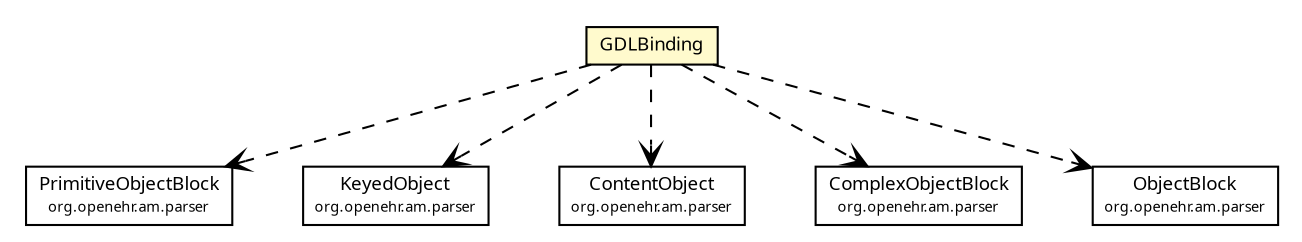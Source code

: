 #!/usr/local/bin/dot
#
# Class diagram 
# Generated by UMLGraph version R5_6 (http://www.umlgraph.org/)
#

digraph G {
	edge [fontname="Trebuchet MS",fontsize=10,labelfontname="Trebuchet MS",labelfontsize=10];
	node [fontname="Trebuchet MS",fontsize=10,shape=plaintext];
	nodesep=0.25;
	ranksep=0.5;
	// se.cambio.cds.gdl.parser.GDLBinding
	c197721 [label=<<table title="se.cambio.cds.gdl.parser.GDLBinding" border="0" cellborder="1" cellspacing="0" cellpadding="2" port="p" bgcolor="lemonChiffon" href="./GDLBinding.html">
		<tr><td><table border="0" cellspacing="0" cellpadding="1">
<tr><td align="center" balign="center"><font face="Trebuchet MS"> GDLBinding </font></td></tr>
		</table></td></tr>
		</table>>, URL="./GDLBinding.html", fontname="Trebuchet MS", fontcolor="black", fontsize=9.0];
	// se.cambio.cds.gdl.parser.GDLBinding DEPEND org.openehr.am.parser.PrimitiveObjectBlock
	c197721:p -> c198102:p [taillabel="", label="", headlabel="", fontname="Trebuchet MS", fontcolor="black", fontsize=10.0, color="black", arrowhead=open, style=dashed];
	// se.cambio.cds.gdl.parser.GDLBinding DEPEND org.openehr.am.parser.KeyedObject
	c197721:p -> c198104:p [taillabel="", label="", headlabel="", fontname="Trebuchet MS", fontcolor="black", fontsize=10.0, color="black", arrowhead=open, style=dashed];
	// se.cambio.cds.gdl.parser.GDLBinding DEPEND org.openehr.am.parser.ContentObject
	c197721:p -> c198106:p [taillabel="", label="", headlabel="", fontname="Trebuchet MS", fontcolor="black", fontsize=10.0, color="black", arrowhead=open, style=dashed];
	// se.cambio.cds.gdl.parser.GDLBinding DEPEND org.openehr.am.parser.ComplexObjectBlock
	c197721:p -> c198107:p [taillabel="", label="", headlabel="", fontname="Trebuchet MS", fontcolor="black", fontsize=10.0, color="black", arrowhead=open, style=dashed];
	// se.cambio.cds.gdl.parser.GDLBinding DEPEND org.openehr.am.parser.ObjectBlock
	c197721:p -> c198108:p [taillabel="", label="", headlabel="", fontname="Trebuchet MS", fontcolor="black", fontsize=10.0, color="black", arrowhead=open, style=dashed];
	// org.openehr.am.parser.ContentObject
	c198106 [label=<<table title="org.openehr.am.parser.ContentObject" border="0" cellborder="1" cellspacing="0" cellpadding="2" port="p" href="http://java.sun.com/j2se/1.4.2/docs/api/org/openehr/am/parser/ContentObject.html">
		<tr><td><table border="0" cellspacing="0" cellpadding="1">
<tr><td align="center" balign="center"><font face="Trebuchet MS"> ContentObject </font></td></tr>
<tr><td align="center" balign="center"><font face="Trebuchet MS" point-size="7.0"> org.openehr.am.parser </font></td></tr>
		</table></td></tr>
		</table>>, URL="http://java.sun.com/j2se/1.4.2/docs/api/org/openehr/am/parser/ContentObject.html", fontname="Trebuchet MS", fontcolor="black", fontsize=9.0];
	// org.openehr.am.parser.ObjectBlock
	c198108 [label=<<table title="org.openehr.am.parser.ObjectBlock" border="0" cellborder="1" cellspacing="0" cellpadding="2" port="p" href="http://java.sun.com/j2se/1.4.2/docs/api/org/openehr/am/parser/ObjectBlock.html">
		<tr><td><table border="0" cellspacing="0" cellpadding="1">
<tr><td align="center" balign="center"><font face="Trebuchet MS"> ObjectBlock </font></td></tr>
<tr><td align="center" balign="center"><font face="Trebuchet MS" point-size="7.0"> org.openehr.am.parser </font></td></tr>
		</table></td></tr>
		</table>>, URL="http://java.sun.com/j2se/1.4.2/docs/api/org/openehr/am/parser/ObjectBlock.html", fontname="Trebuchet MS", fontcolor="black", fontsize=9.0];
	// org.openehr.am.parser.KeyedObject
	c198104 [label=<<table title="org.openehr.am.parser.KeyedObject" border="0" cellborder="1" cellspacing="0" cellpadding="2" port="p" href="http://java.sun.com/j2se/1.4.2/docs/api/org/openehr/am/parser/KeyedObject.html">
		<tr><td><table border="0" cellspacing="0" cellpadding="1">
<tr><td align="center" balign="center"><font face="Trebuchet MS"> KeyedObject </font></td></tr>
<tr><td align="center" balign="center"><font face="Trebuchet MS" point-size="7.0"> org.openehr.am.parser </font></td></tr>
		</table></td></tr>
		</table>>, URL="http://java.sun.com/j2se/1.4.2/docs/api/org/openehr/am/parser/KeyedObject.html", fontname="Trebuchet MS", fontcolor="black", fontsize=9.0];
	// org.openehr.am.parser.PrimitiveObjectBlock
	c198102 [label=<<table title="org.openehr.am.parser.PrimitiveObjectBlock" border="0" cellborder="1" cellspacing="0" cellpadding="2" port="p" href="http://java.sun.com/j2se/1.4.2/docs/api/org/openehr/am/parser/PrimitiveObjectBlock.html">
		<tr><td><table border="0" cellspacing="0" cellpadding="1">
<tr><td align="center" balign="center"><font face="Trebuchet MS"> PrimitiveObjectBlock </font></td></tr>
<tr><td align="center" balign="center"><font face="Trebuchet MS" point-size="7.0"> org.openehr.am.parser </font></td></tr>
		</table></td></tr>
		</table>>, URL="http://java.sun.com/j2se/1.4.2/docs/api/org/openehr/am/parser/PrimitiveObjectBlock.html", fontname="Trebuchet MS", fontcolor="black", fontsize=9.0];
	// org.openehr.am.parser.ComplexObjectBlock
	c198107 [label=<<table title="org.openehr.am.parser.ComplexObjectBlock" border="0" cellborder="1" cellspacing="0" cellpadding="2" port="p" href="http://java.sun.com/j2se/1.4.2/docs/api/org/openehr/am/parser/ComplexObjectBlock.html">
		<tr><td><table border="0" cellspacing="0" cellpadding="1">
<tr><td align="center" balign="center"><font face="Trebuchet MS"> ComplexObjectBlock </font></td></tr>
<tr><td align="center" balign="center"><font face="Trebuchet MS" point-size="7.0"> org.openehr.am.parser </font></td></tr>
		</table></td></tr>
		</table>>, URL="http://java.sun.com/j2se/1.4.2/docs/api/org/openehr/am/parser/ComplexObjectBlock.html", fontname="Trebuchet MS", fontcolor="black", fontsize=9.0];
}

